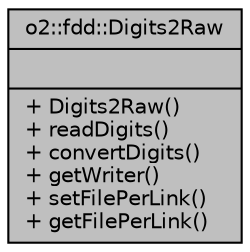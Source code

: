 digraph "o2::fdd::Digits2Raw"
{
 // INTERACTIVE_SVG=YES
  bgcolor="transparent";
  edge [fontname="Helvetica",fontsize="10",labelfontname="Helvetica",labelfontsize="10"];
  node [fontname="Helvetica",fontsize="10",shape=record];
  Node1 [label="{o2::fdd::Digits2Raw\n||+ Digits2Raw()\l+ readDigits()\l+ convertDigits()\l+ getWriter()\l+ setFilePerLink()\l+ getFilePerLink()\l}",height=0.2,width=0.4,color="black", fillcolor="grey75", style="filled", fontcolor="black"];
}
